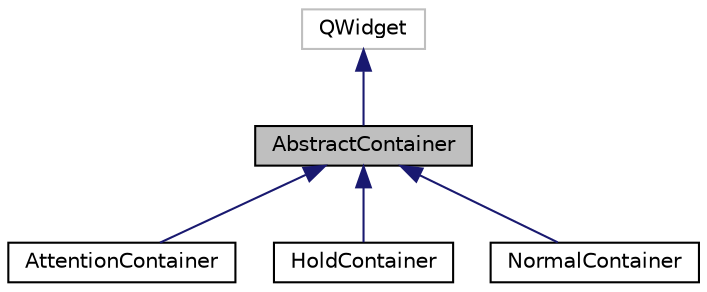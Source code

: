 digraph "AbstractContainer"
{
  edge [fontname="Helvetica",fontsize="10",labelfontname="Helvetica",labelfontsize="10"];
  node [fontname="Helvetica",fontsize="10",shape=record];
  Node0 [label="AbstractContainer",height=0.2,width=0.4,color="black", fillcolor="grey75", style="filled", fontcolor="black"];
  Node1 -> Node0 [dir="back",color="midnightblue",fontsize="10",style="solid",fontname="Helvetica"];
  Node1 [label="QWidget",height=0.2,width=0.4,color="grey75", fillcolor="white", style="filled"];
  Node0 -> Node2 [dir="back",color="midnightblue",fontsize="10",style="solid",fontname="Helvetica"];
  Node2 [label="AttentionContainer",height=0.2,width=0.4,color="black", fillcolor="white", style="filled",URL="$class_attention_container.html"];
  Node0 -> Node3 [dir="back",color="midnightblue",fontsize="10",style="solid",fontname="Helvetica"];
  Node3 [label="HoldContainer",height=0.2,width=0.4,color="black", fillcolor="white", style="filled",URL="$class_hold_container.html"];
  Node0 -> Node4 [dir="back",color="midnightblue",fontsize="10",style="solid",fontname="Helvetica"];
  Node4 [label="NormalContainer",height=0.2,width=0.4,color="black", fillcolor="white", style="filled",URL="$class_normal_container.html"];
}
